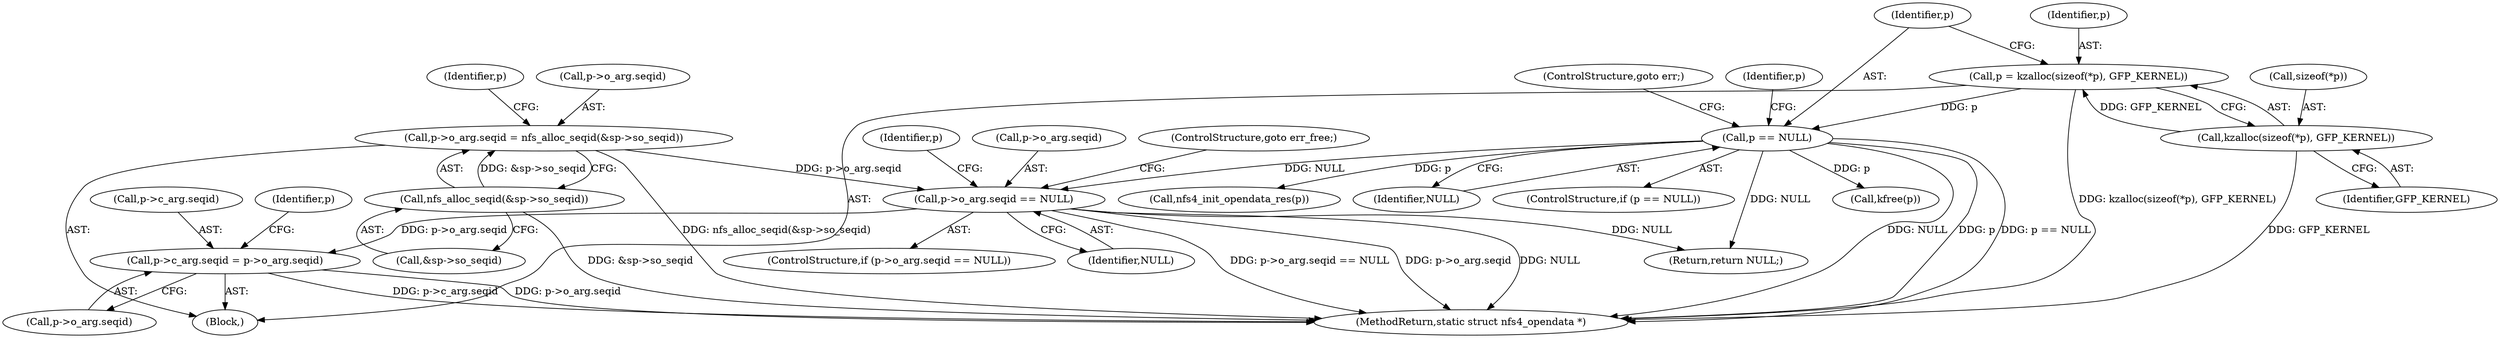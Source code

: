 digraph "0_linux_dc0b027dfadfcb8a5504f7d8052754bf8d501ab9_17@pointer" {
"1000350" [label="(Call,p->c_arg.seqid = p->o_arg.seqid)"];
"1000149" [label="(Call,p->o_arg.seqid == NULL)"];
"1000137" [label="(Call,p->o_arg.seqid = nfs_alloc_seqid(&sp->so_seqid))"];
"1000143" [label="(Call,nfs_alloc_seqid(&sp->so_seqid))"];
"1000133" [label="(Call,p == NULL)"];
"1000125" [label="(Call,p = kzalloc(sizeof(*p), GFP_KERNEL))"];
"1000127" [label="(Call,kzalloc(sizeof(*p), GFP_KERNEL))"];
"1000140" [label="(Identifier,p)"];
"1000126" [label="(Identifier,p)"];
"1000152" [label="(Identifier,p)"];
"1000148" [label="(ControlStructure,if (p->o_arg.seqid == NULL))"];
"1000144" [label="(Call,&sp->so_seqid)"];
"1000125" [label="(Call,p = kzalloc(sizeof(*p), GFP_KERNEL))"];
"1000160" [label="(Identifier,p)"];
"1000128" [label="(Call,sizeof(*p))"];
"1000361" [label="(Call,nfs4_init_opendata_res(p))"];
"1000133" [label="(Call,p == NULL)"];
"1000362" [label="(Identifier,p)"];
"1000150" [label="(Call,p->o_arg.seqid)"];
"1000136" [label="(ControlStructure,goto err;)"];
"1000131" [label="(Identifier,GFP_KERNEL)"];
"1000138" [label="(Call,p->o_arg.seqid)"];
"1000137" [label="(Call,p->o_arg.seqid = nfs_alloc_seqid(&sp->so_seqid))"];
"1000149" [label="(Call,p->o_arg.seqid == NULL)"];
"1000143" [label="(Call,nfs_alloc_seqid(&sp->so_seqid))"];
"1000351" [label="(Call,p->c_arg.seqid)"];
"1000155" [label="(Identifier,NULL)"];
"1000105" [label="(Block,)"];
"1000350" [label="(Call,p->c_arg.seqid = p->o_arg.seqid)"];
"1000135" [label="(Identifier,NULL)"];
"1000134" [label="(Identifier,p)"];
"1000156" [label="(ControlStructure,goto err_free;)"];
"1000132" [label="(ControlStructure,if (p == NULL))"];
"1000378" [label="(MethodReturn,static struct nfs4_opendata *)"];
"1000127" [label="(Call,kzalloc(sizeof(*p), GFP_KERNEL))"];
"1000356" [label="(Call,p->o_arg.seqid)"];
"1000376" [label="(Return,return NULL;)"];
"1000371" [label="(Call,kfree(p))"];
"1000350" -> "1000105"  [label="AST: "];
"1000350" -> "1000356"  [label="CFG: "];
"1000351" -> "1000350"  [label="AST: "];
"1000356" -> "1000350"  [label="AST: "];
"1000362" -> "1000350"  [label="CFG: "];
"1000350" -> "1000378"  [label="DDG: p->c_arg.seqid"];
"1000350" -> "1000378"  [label="DDG: p->o_arg.seqid"];
"1000149" -> "1000350"  [label="DDG: p->o_arg.seqid"];
"1000149" -> "1000148"  [label="AST: "];
"1000149" -> "1000155"  [label="CFG: "];
"1000150" -> "1000149"  [label="AST: "];
"1000155" -> "1000149"  [label="AST: "];
"1000156" -> "1000149"  [label="CFG: "];
"1000160" -> "1000149"  [label="CFG: "];
"1000149" -> "1000378"  [label="DDG: NULL"];
"1000149" -> "1000378"  [label="DDG: p->o_arg.seqid == NULL"];
"1000149" -> "1000378"  [label="DDG: p->o_arg.seqid"];
"1000137" -> "1000149"  [label="DDG: p->o_arg.seqid"];
"1000133" -> "1000149"  [label="DDG: NULL"];
"1000149" -> "1000376"  [label="DDG: NULL"];
"1000137" -> "1000105"  [label="AST: "];
"1000137" -> "1000143"  [label="CFG: "];
"1000138" -> "1000137"  [label="AST: "];
"1000143" -> "1000137"  [label="AST: "];
"1000152" -> "1000137"  [label="CFG: "];
"1000137" -> "1000378"  [label="DDG: nfs_alloc_seqid(&sp->so_seqid)"];
"1000143" -> "1000137"  [label="DDG: &sp->so_seqid"];
"1000143" -> "1000144"  [label="CFG: "];
"1000144" -> "1000143"  [label="AST: "];
"1000143" -> "1000378"  [label="DDG: &sp->so_seqid"];
"1000133" -> "1000132"  [label="AST: "];
"1000133" -> "1000135"  [label="CFG: "];
"1000134" -> "1000133"  [label="AST: "];
"1000135" -> "1000133"  [label="AST: "];
"1000136" -> "1000133"  [label="CFG: "];
"1000140" -> "1000133"  [label="CFG: "];
"1000133" -> "1000378"  [label="DDG: p"];
"1000133" -> "1000378"  [label="DDG: p == NULL"];
"1000133" -> "1000378"  [label="DDG: NULL"];
"1000125" -> "1000133"  [label="DDG: p"];
"1000133" -> "1000361"  [label="DDG: p"];
"1000133" -> "1000371"  [label="DDG: p"];
"1000133" -> "1000376"  [label="DDG: NULL"];
"1000125" -> "1000105"  [label="AST: "];
"1000125" -> "1000127"  [label="CFG: "];
"1000126" -> "1000125"  [label="AST: "];
"1000127" -> "1000125"  [label="AST: "];
"1000134" -> "1000125"  [label="CFG: "];
"1000125" -> "1000378"  [label="DDG: kzalloc(sizeof(*p), GFP_KERNEL)"];
"1000127" -> "1000125"  [label="DDG: GFP_KERNEL"];
"1000127" -> "1000131"  [label="CFG: "];
"1000128" -> "1000127"  [label="AST: "];
"1000131" -> "1000127"  [label="AST: "];
"1000127" -> "1000378"  [label="DDG: GFP_KERNEL"];
}
